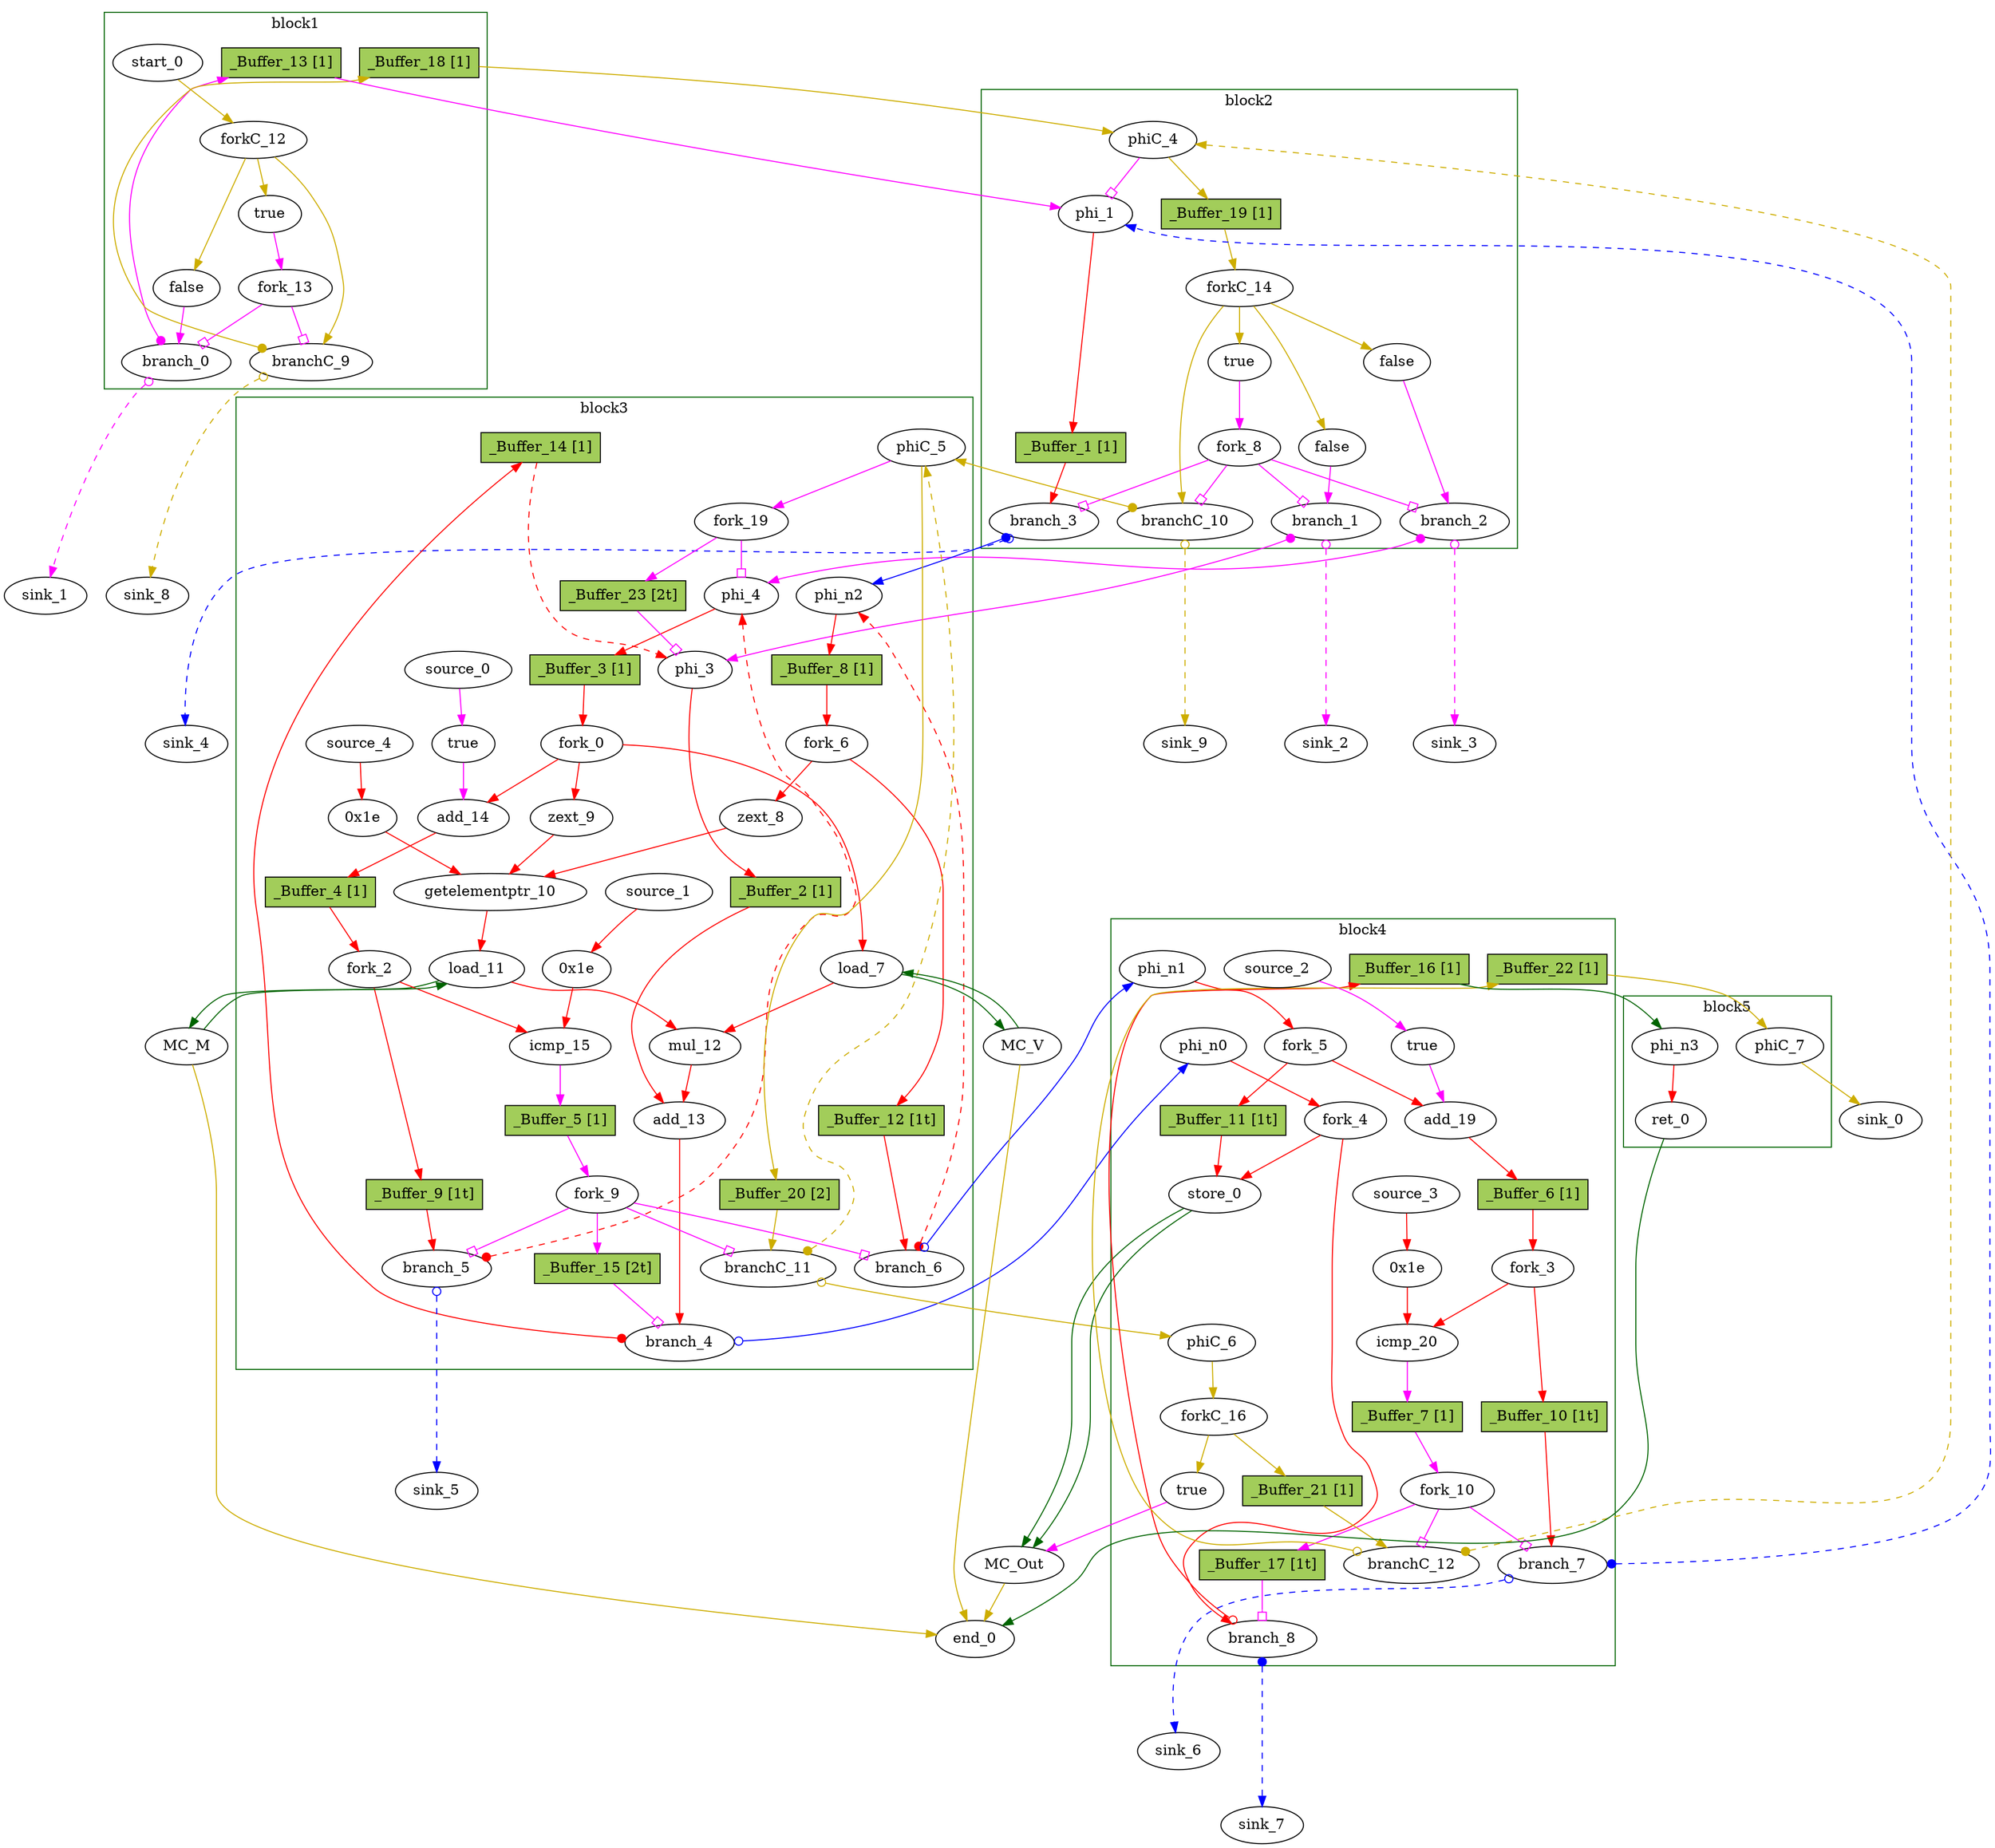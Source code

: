 // Number of blocks: 105
// Number of channels: 160
Digraph G {

  // Blocks
subgraph cluster_1 {
color = "darkgreen"
label = "block1"
  brCst_block1 [type=Constant, in="in1:1", out="out1:1", bbID = 1, value="0x1", label=true,  shape=oval];
  cst_0 [type=Constant, in="in1:1", out="out1:1", bbID = 1, value="0x0", label=false,  shape=oval];
  branch_0 [type=Branch, in="in1:1 in2?:1", out="out1+:1 out2-:1", bbID = 1,  shape=oval];
  start_0 [type=Entry, in="in1:0", out="out1:0", bbID = 1,  shape=oval];
  forkC_12 [type=Fork, in="in1:0", out="out1:0 out2:0 out3:0", bbID = 1,  shape=oval];
  branchC_9 [type=Branch, in="in1:0 in2?:1", out="out1+:0 out2-:0", bbID = 1,  shape=oval];
  fork_13 [type=Fork, in="in1:1", out="out1:1 out2:1", bbID = 1,  shape=oval];
  _Buffer_13 [type=Buffer, in="in1:1", out="out1:1", bbID = 1, slots=1, transparent=false, label="_Buffer_13 [1]",  shape=box, style=filled, fillcolor=darkolivegreen3, height = 0.4];
  _Buffer_18 [type=Buffer, in="in1:0", out="out1:0", bbID = 1, slots=1, transparent=false, label="_Buffer_18 [1]",  shape=box, style=filled, fillcolor=darkolivegreen3, height = 0.4];
}
subgraph cluster_2 {
color = "darkgreen"
label = "block2"
  phi_1 [type=Mux, in="in1?:1 in2:5 in3:5", out="out1:5", delay=1.918, bbID = 2,  shape=oval];
  brCst_block2 [type=Constant, in="in1:1", out="out1:1", bbID = 2, value="0x1", label=true,  shape=oval];
  cst_1 [type=Constant, in="in1:1", out="out1:1", bbID = 2, value="0x0", label=false,  shape=oval];
  cst_2 [type=Constant, in="in1:1", out="out1:1", bbID = 2, value="0x0", label=false,  shape=oval];
  branch_1 [type=Branch, in="in1:1 in2?:1", out="out1+:1 out2-:1", bbID = 2,  shape=oval];
  branch_2 [type=Branch, in="in1:1 in2?:1", out="out1+:1 out2-:1", bbID = 2,  shape=oval];
  branch_3 [type=Branch, in="in1:5 in2?:1", out="out1+:5 out2-:5", bbID = 2,  shape=oval];
  fork_8 [type=Fork, in="in1:1", out="out1:1 out2:1 out3:1 out4:1", bbID = 2,  shape=oval];
  phiC_4 [type=CntrlMerge, in="in1:0 in2:0", out="out1:0 out2?:1", delay=1.842, bbID = 2,  shape=oval];
  forkC_14 [type=Fork, in="in1:0", out="out1:0 out2:0 out3:0 out4:0", bbID = 2,  shape=oval];
  branchC_10 [type=Branch, in="in1:0 in2?:1", out="out1+:0 out2-:0", bbID = 2,  shape=oval];
  _Buffer_1 [type=Buffer, in="in1:5", out="out1:5", bbID = 2, slots=1, transparent=false, label="_Buffer_1 [1]",  shape=box, style=filled, fillcolor=darkolivegreen3, height = 0.4];
  _Buffer_19 [type=Buffer, in="in1:0", out="out1:0", bbID = 2, slots=1, transparent=false, label="_Buffer_19 [1]",  shape=box, style=filled, fillcolor=darkolivegreen3, height = 0.4];
}
subgraph cluster_3 {
color = "darkgreen"
label = "block3"
  phi_3 [type=Mux, in="in1?:1 in2:32 in3:32", out="out1:32", delay=1.918, bbID = 3, retimingDiff=2,  shape=oval];
  phi_4 [type=Mux, in="in1?:1 in2:5 in3:5", out="out1:5", delay=1.918, bbID = 3,  shape=oval];
  load_7 [type=Operator, in="in1:32 in2:5", out="out1:32 out2:5", op = "mc_load_op", delay=1.503, latency=2, bbID = 3, portID = 0, offset = 0, retimingDiff=0.666667,  shape=oval];
  zext_8 [type=Operator, in="in1:5", out="out1:5", op = "zext_op", bbID = 3, retimingDiff=0.333333,  shape=oval];
  zext_9 [type=Operator, in="in1:5", out="out1:5", op = "zext_op", bbID = 3, retimingDiff=0.333333,  shape=oval];
  getelementptr_10 [type=Operator, in="in1:32 in2:32 in3:32", out="out1:32", op = "getelementptr_op", delay=2.914, constants=1, bbID = 3, retimingDiff=0.333333,  shape=oval];
  load_11 [type=Operator, in="in1:32 in2:32", out="out1:32 out2:32", op = "mc_load_op", delay=1.503, latency=2, bbID = 3, portID = 0, offset = 0, retimingDiff=0.666667,  shape=oval];
  mul_12 [type=Operator, in="in1:32 in2:32", out="out1:32", op = "mul_op", delay=2.914, latency=4, bbID = 3, retimingDiff=1.33333,  shape=oval];
  add_13 [type=Operator, in="in1:32 in2:32", out="out1:32", op = "add_op", delay=2.974, bbID = 3, retimingDiff=2.33333,  shape=oval];
  cst_3 [type=Constant, in="in1:1", out="out1:1", bbID = 3, value="0x1", label=true, retimingDiff=0.333333,  shape=oval];
  add_14 [type=Operator, in="in1:5 in2:5", out="out1:5", op = "add_op", delay=2.974, bbID = 3, retimingDiff=0.333333,  shape=oval];
  cst_4 [type=Constant, in="in1:5", out="out1:5", bbID = 3, value="0x1e", label="0x1e", retimingDiff=0.666667,  shape=oval];
  icmp_15 [type=Operator, in="in1:5 in2:5", out="out1:1", op = "icmp_ult_op", delay=3.42, bbID = 3, retimingDiff=0.666667,  shape=oval];
  cst_7 [type=Constant, in="in1:5", out="out1:5", bbID = 3, value="0x1e", label="0x1e", retimingDiff=0.333333,  shape=oval];
  phi_n2 [type=Merge, in="in1:5 in2:5", out="out1:5", delay=1.918, bbID = 3,  shape=oval];
  fork_0 [type=Fork, in="in1:5", out="out1:5 out2:5 out3:5", bbID = 3, retimingDiff=0.333333,  shape=oval];
  fork_2 [type=Fork, in="in1:5", out="out1:5 out2:5", bbID = 3, retimingDiff=0.666667,  shape=oval];
  fork_6 [type=Fork, in="in1:5", out="out1:5 out2:5", bbID = 3, retimingDiff=0.333333,  shape=oval];
  branch_4 [type=Branch, in="in1:32 in2?:1", out="out1+:32 out2-:32", bbID = 3, retimingDiff=2.33333,  shape=oval];
  branch_5 [type=Branch, in="in1:5 in2?:1", out="out1+:5 out2-:5", bbID = 3, retimingDiff=1,  shape=oval];
  branch_6 [type=Branch, in="in1:5 in2?:1", out="out1+:5 out2-:5", bbID = 3, retimingDiff=1,  shape=oval];
  fork_9 [type=Fork, in="in1:1", out="out1:1 out2:1 out3:1 out4:1", bbID = 3, retimingDiff=1,  shape=oval];
  phiC_5 [type=CntrlMerge, in="in1:0 in2:0", out="out1:0 out2?:1", delay=1.842, bbID = 3,  shape=oval];
  branchC_11 [type=Branch, in="in1:0 in2?:1", out="out1+:0 out2-:0", bbID = 3, retimingDiff=1,  shape=oval];
  source_0 [type=Source, out="out1:1", bbID = 3, retimingDiff=0.333333,  shape=oval];
  source_1 [type=Source, out="out1:5", bbID = 3, retimingDiff=0.666667,  shape=oval];
  source_4 [type=Source, out="out1:5", bbID = 3, retimingDiff=0.333333,  shape=oval];
  fork_19 [type=Fork, in="in1:1", out="out1:1 out2:1", bbID = 3,  shape=oval];
  _Buffer_2 [type=Buffer, in="in1:32", out="out1:32", bbID = 3, slots=1, transparent=false, label="_Buffer_2 [1]",  shape=box, style=filled, fillcolor=darkolivegreen3, height = 0.4];
  _Buffer_3 [type=Buffer, in="in1:5", out="out1:5", bbID = 3, slots=1, transparent=false, label="_Buffer_3 [1]",  shape=box, style=filled, fillcolor=darkolivegreen3, height = 0.4];
  _Buffer_4 [type=Buffer, in="in1:5", out="out1:5", bbID = 3, slots=1, transparent=false, label="_Buffer_4 [1]",  shape=box, style=filled, fillcolor=darkolivegreen3, height = 0.4];
  _Buffer_5 [type=Buffer, in="in1:1", out="out1:1", bbID = 3, slots=1, transparent=false, label="_Buffer_5 [1]",  shape=box, style=filled, fillcolor=darkolivegreen3, height = 0.4];
  _Buffer_8 [type=Buffer, in="in1:5", out="out1:5", bbID = 3, slots=1, transparent=false, label="_Buffer_8 [1]",  shape=box, style=filled, fillcolor=darkolivegreen3, height = 0.4];
  _Buffer_9 [type=Buffer, in="in1:5", out="out1:5", bbID = 3, slots=1, transparent=true, label="_Buffer_9 [1t]",  shape=box, style=filled, fillcolor=darkolivegreen3, height = 0.4];
  _Buffer_12 [type=Buffer, in="in1:5", out="out1:5", bbID = 3, slots=1, transparent=true, label="_Buffer_12 [1t]",  shape=box, style=filled, fillcolor=darkolivegreen3, height = 0.4];
  _Buffer_14 [type=Buffer, in="in1:32", out="out1:32", bbID = 3, slots=1, transparent=false, label="_Buffer_14 [1]",  shape=box, style=filled, fillcolor=darkolivegreen3, height = 0.4];
  _Buffer_15 [type=Buffer, in="in1:1", out="out1:1", bbID = 3, slots=2, transparent=true, label="_Buffer_15 [2t]",  shape=box, style=filled, fillcolor=darkolivegreen3, height = 0.4];
  _Buffer_20 [type=Buffer, in="in1:0", out="out1:0", bbID = 3, slots=2, transparent=false, label="_Buffer_20 [2]",  shape=box, style=filled, fillcolor=darkolivegreen3, height = 0.4];
  _Buffer_23 [type=Buffer, in="in1:1", out="out1:1", bbID = 3, slots=2, transparent=true, label="_Buffer_23 [2t]",  shape=box, style=filled, fillcolor=darkolivegreen3, height = 0.4];
}
subgraph cluster_4 {
color = "darkgreen"
label = "block4"
  store_0 [type=Operator, in="in1:32 in2:5", out="out1:32 out2:5", op = "mc_store_op", delay=0.779, bbID = 4, portID = 0, offset = 0,  shape=oval];
  cst_5 [type=Constant, in="in1:1", out="out1:1", bbID = 4, value="0x1", label=true,  shape=oval];
  add_19 [type=Operator, in="in1:5 in2:5", out="out1:5", op = "add_op", delay=2.974, bbID = 4,  shape=oval];
  cst_6 [type=Constant, in="in1:5", out="out1:5", bbID = 4, value="0x1e", label="0x1e",  shape=oval];
  icmp_20 [type=Operator, in="in1:5 in2:5", out="out1:1", op = "icmp_ult_op", delay=3.42, bbID = 4,  shape=oval];
  phi_n0 [type=Merge, in="in1:32", out="out1:32", bbID = 4,  shape=oval];
  phi_n1 [type=Merge, in="in1:5", out="out1:5", bbID = 4,  shape=oval];
  fork_3 [type=Fork, in="in1:5", out="out1:5 out2:5", bbID = 4,  shape=oval];
  fork_4 [type=Fork, in="in1:32", out="out1:32 out2:32", bbID = 4,  shape=oval];
  fork_5 [type=Fork, in="in1:5", out="out1:5 out2:5", bbID = 4,  shape=oval];
  branch_7 [type=Branch, in="in1:5 in2?:1", out="out1+:5 out2-:5", bbID = 4,  shape=oval];
  branch_8 [type=Branch, in="in1:32 in2?:1", out="out1+:32 out2-:32", bbID = 4,  shape=oval];
  fork_10 [type=Fork, in="in1:1", out="out1:1 out2:1 out3:1", bbID = 4,  shape=oval];
  cst_8 [type=Constant, in="in1:1", out="out1:1", bbID = 4, value="0x1", label=true,  shape=oval];
  phiC_6 [type=Merge, in="in1:0", out="out1:0", delay=1.842, bbID = 4,  shape=oval];
  forkC_16 [type=Fork, in="in1:0", out="out1:0 out2:0", bbID = 4,  shape=oval];
  branchC_12 [type=Branch, in="in1:0 in2?:1", out="out1+:0 out2-:0", bbID = 4,  shape=oval];
  source_2 [type=Source, out="out1:1", bbID = 4,  shape=oval];
  source_3 [type=Source, out="out1:5", bbID = 4,  shape=oval];
  _Buffer_6 [type=Buffer, in="in1:5", out="out1:5", bbID = 4, slots=1, transparent=false, label="_Buffer_6 [1]",  shape=box, style=filled, fillcolor=darkolivegreen3, height = 0.4];
  _Buffer_7 [type=Buffer, in="in1:1", out="out1:1", bbID = 4, slots=1, transparent=false, label="_Buffer_7 [1]",  shape=box, style=filled, fillcolor=darkolivegreen3, height = 0.4];
  _Buffer_10 [type=Buffer, in="in1:5", out="out1:5", bbID = 4, slots=1, transparent=true, label="_Buffer_10 [1t]",  shape=box, style=filled, fillcolor=darkolivegreen3, height = 0.4];
  _Buffer_11 [type=Buffer, in="in1:5", out="out1:5", bbID = 4, slots=1, transparent=true, label="_Buffer_11 [1t]",  shape=box, style=filled, fillcolor=darkolivegreen3, height = 0.4];
  _Buffer_16 [type=Buffer, in="in1:32", out="out1:32", bbID = 4, slots=1, transparent=false, label="_Buffer_16 [1]",  shape=box, style=filled, fillcolor=darkolivegreen3, height = 0.4];
  _Buffer_17 [type=Buffer, in="in1:1", out="out1:1", bbID = 4, slots=1, transparent=true, label="_Buffer_17 [1t]",  shape=box, style=filled, fillcolor=darkolivegreen3, height = 0.4];
  _Buffer_21 [type=Buffer, in="in1:0", out="out1:0", bbID = 4, slots=1, transparent=false, label="_Buffer_21 [1]",  shape=box, style=filled, fillcolor=darkolivegreen3, height = 0.4];
  _Buffer_22 [type=Buffer, in="in1:0", out="out1:0", bbID = 4, slots=1, transparent=false, label="_Buffer_22 [1]",  shape=box, style=filled, fillcolor=darkolivegreen3, height = 0.4];
}
subgraph cluster_5 {
color = "darkgreen"
label = "block5"
  ret_0 [type=Operator, in="in1:32", out="out1:32", op = "ret_op", bbID = 5,  shape=oval];
  phi_n3 [type=Merge, in="in1:32", out="out1:32", bbID = 5,  shape=oval];
  phiC_7 [type=Merge, in="in1:0", out="out1:0", delay=1.842, bbID = 5,  shape=oval];
}
  MC_V [type=MC, in="in1:5*l0a", out="out1:32*l0d out2:0*e", bbID = 0, memory = "V", bbcount = 0, ldcount = 1, stcount = 0, ];
  MC_M [type=MC, in="in1:32*l0a", out="out1:32*l0d out2:0*e", bbID = 0, memory = "M", bbcount = 0, ldcount = 1, stcount = 0, ];
  MC_Out [type=MC, in="in1:32*c0 in2:5*s0a in3:32*s0d", out="out1:0*e", bbID = 0, memory = "Out", bbcount = 1, ldcount = 0, stcount = 1, ];
  end_0 [type=Exit, in="in1:0*e in2:0*e in3:0*e in4:32", out="out1:32", bbID = 0,  shape=oval];
  sink_0 [type=Sink, in="in1:0", bbID = 0,  shape=oval];
  sink_1 [type=Sink, in="in1:1", bbID = 0,  shape=oval];
  sink_2 [type=Sink, in="in1:1", bbID = 0,  shape=oval];
  sink_3 [type=Sink, in="in1:1", bbID = 0,  shape=oval];
  sink_4 [type=Sink, in="in1:5", bbID = 0,  shape=oval];
  sink_5 [type=Sink, in="in1:5", bbID = 0,  shape=oval];
  sink_6 [type=Sink, in="in1:5", bbID = 0,  shape=oval];
  sink_7 [type=Sink, in="in1:32", bbID = 0,  shape=oval];
  sink_8 [type=Sink, in="in1:0", bbID = 0,  shape=oval];
  sink_9 [type=Sink, in="in1:0", bbID = 0,  shape=oval];

  // Channels
  brCst_block1 -> fork_13 [from=out1, to=in1, arrowhead=normal, color=magenta];
  cst_0 -> branch_0 [from=out1, to=in1, arrowhead=normal, color=magenta];
  phi_1 -> _Buffer_1 [from=out1, to=in1, arrowhead=normal, color=red];
  brCst_block2 -> fork_8 [from=out1, to=in1, arrowhead=normal, color=magenta];
  cst_1 -> branch_1 [from=out1, to=in1, arrowhead=normal, color=magenta];
  phi_3 -> _Buffer_2 [from=out1, to=in1, arrowhead=normal, color=red];
  cst_2 -> branch_2 [from=out1, to=in1, arrowhead=normal, color=magenta];
  phi_4 -> _Buffer_3 [from=out1, to=in1, arrowhead=normal, color=red];
  load_7 -> mul_12 [from=out1, to=in1, arrowhead=normal, color=red];
  load_7 -> MC_V [from=out2, to=in1, arrowhead=normal, color=darkgreen];
  zext_8 -> getelementptr_10 [from=out1, to=in1, arrowhead=normal, color=red];
  zext_9 -> getelementptr_10 [from=out1, to=in2, arrowhead=normal, color=red];
  getelementptr_10 -> load_11 [from=out1, to=in2, arrowhead=normal, color=red];
  load_11 -> mul_12 [from=out1, to=in2, arrowhead=normal, color=red];
  load_11 -> MC_M [from=out2, to=in1, arrowhead=normal, color=darkgreen];
  mul_12 -> add_13 [from=out1, to=in2, arrowhead=normal, color=red];
  add_13 -> branch_4 [from=out1, to=in1, arrowhead=normal, color=red];
  cst_3 -> add_14 [from=out1, to=in2, arrowhead=normal, color=magenta];
  add_14 -> _Buffer_4 [from=out1, to=in1, arrowhead=normal, color=red];
  cst_4 -> icmp_15 [from=out1, to=in2, arrowhead=normal, color=red];
  icmp_15 -> _Buffer_5 [from=out1, to=in1, arrowhead=normal, color=magenta];
  store_0 -> MC_Out [from=out2, to=in2, arrowhead=normal, color=darkgreen];
  store_0 -> MC_Out [from=out1, to=in3, arrowhead=normal, color=darkgreen];
  cst_5 -> add_19 [from=out1, to=in2, arrowhead=normal, color=magenta];
  add_19 -> _Buffer_6 [from=out1, to=in1, arrowhead=normal, color=red];
  cst_6 -> icmp_20 [from=out1, to=in2, arrowhead=normal, color=red];
  icmp_20 -> _Buffer_7 [from=out1, to=in1, arrowhead=normal, color=magenta];
  ret_0 -> end_0 [from=out1, to=in4, arrowhead=normal, color=darkgreen];
  cst_7 -> getelementptr_10 [from=out1, to=in3, arrowhead=normal, color=red];
  phi_n0 -> fork_4 [from=out1, to=in1, arrowhead=normal, color=red];
  phi_n1 -> fork_5 [from=out1, to=in1, arrowhead=normal, color=red];
  phi_n2 -> _Buffer_8 [from=out1, to=in1, arrowhead=normal, color=red];
  phi_n3 -> ret_0 [from=out1, to=in1, arrowhead=normal, color=red];
  fork_0 -> load_7 [from=out3, to=in2, arrowhead=normal, color=red];
  fork_0 -> zext_9 [from=out1, to=in1, arrowhead=normal, color=red];
  fork_0 -> add_14 [from=out2, to=in1, arrowhead=normal, color=red];
  fork_2 -> icmp_15 [from=out1, to=in1, arrowhead=normal, color=red];
  fork_2 -> _Buffer_9 [from=out2, to=in1, arrowhead=normal, color=red];
  fork_3 -> icmp_20 [from=out1, to=in1, arrowhead=normal, color=red];
  fork_3 -> _Buffer_10 [from=out2, to=in1, arrowhead=normal, color=red];
  fork_4 -> store_0 [from=out1, to=in1, arrowhead=normal, color=red];
  fork_4 -> branch_8 [from=out2, to=in1, arrowhead=normal, color=red];
  fork_5 -> _Buffer_11 [from=out1, to=in1, arrowhead=normal, color=red];
  fork_5 -> add_19 [from=out2, to=in1, arrowhead=normal, color=red];
  fork_6 -> zext_8 [from=out1, to=in1, arrowhead=normal, color=red];
  fork_6 -> _Buffer_12 [from=out2, to=in1, arrowhead=normal, color=red];
  branch_0 -> _Buffer_13 [from=out1, to=in1, dir=both, arrowtail=dot, arrowhead=normal, color=magenta, constraint=false];
  branch_0 -> sink_1 [from=out2, to=in1, dir=both, arrowtail=odot, arrowhead=normal, color=magenta, style=dashed, minlen = 3];
  branch_1 -> phi_3 [from=out1, to=in2, dir=both, arrowtail=dot, arrowhead=normal, color=magenta];
  branch_1 -> sink_2 [from=out2, to=in1, dir=both, arrowtail=odot, arrowhead=normal, color=magenta, style=dashed, minlen = 3];
  branch_2 -> phi_4 [from=out1, to=in2, dir=both, arrowtail=dot, arrowhead=normal, color=magenta];
  branch_2 -> sink_3 [from=out2, to=in1, dir=both, arrowtail=odot, arrowhead=normal, color=magenta, style=dashed, minlen = 3];
  branch_3 -> phi_n2 [from=out1, to=in1, dir=both, arrowtail=dot, arrowhead=normal, color=blue];
  branch_3 -> sink_4 [from=out2, to=in1, dir=both, arrowtail=odot, arrowhead=normal, color=blue, style=dashed, minlen = 3];
  fork_8 -> branch_1 [from=out3, to=in2, arrowhead=obox, color=magenta];
  fork_8 -> branch_2 [from=out2, to=in2, arrowhead=obox, color=magenta];
  fork_8 -> branch_3 [from=out1, to=in2, arrowhead=obox, color=magenta];
  fork_8 -> branchC_10 [from=out4, to=in2, arrowhead=obox, color=magenta];
  branch_4 -> _Buffer_14 [from=out1, to=in1, dir=both, arrowtail=dot, arrowhead=normal, color=red, constraint=false];
  branch_4 -> phi_n0 [from=out2, to=in1, dir=both, arrowtail=odot, arrowhead=normal, color=blue];
  branch_5 -> phi_4 [from=out1, to=in3, dir=both, arrowtail=dot, arrowhead=normal, color=red, constraint=false, style=dashed, minlen = 3];
  branch_5 -> sink_5 [from=out2, to=in1, dir=both, arrowtail=odot, arrowhead=normal, color=blue, style=dashed, minlen = 3];
  branch_6 -> phi_n1 [from=out2, to=in1, dir=both, arrowtail=odot, arrowhead=normal, color=blue];
  branch_6 -> phi_n2 [from=out1, to=in2, dir=both, arrowtail=dot, arrowhead=normal, color=red, constraint=false, style=dashed, minlen = 3];
  fork_9 -> _Buffer_15 [from=out3, to=in1, arrowhead=normal, color=magenta];
  fork_9 -> branch_5 [from=out2, to=in2, arrowhead=obox, color=magenta];
  fork_9 -> branch_6 [from=out1, to=in2, arrowhead=obox, color=magenta];
  fork_9 -> branchC_11 [from=out4, to=in2, arrowhead=obox, color=magenta];
  branch_7 -> phi_1 [from=out1, to=in3, dir=both, arrowtail=dot, arrowhead=normal, color=blue, style=dashed, minlen = 3];
  branch_7 -> sink_6 [from=out2, to=in1, dir=both, arrowtail=odot, arrowhead=normal, color=blue, style=dashed, minlen = 3];
  branch_8 -> _Buffer_16 [from=out2, to=in1, dir=both, arrowtail=odot, arrowhead=normal, color=red, constraint=false];
  branch_8 -> sink_7 [from=out1, to=in1, dir=both, arrowtail=dot, arrowhead=normal, color=blue, style=dashed, minlen = 3];
  fork_10 -> branch_7 [from=out2, to=in2, arrowhead=obox, color=magenta];
  fork_10 -> _Buffer_17 [from=out1, to=in1, arrowhead=normal, color=magenta];
  fork_10 -> branchC_12 [from=out3, to=in2, arrowhead=obox, color=magenta];
  MC_V -> load_7 [from=out1, to=in1, arrowhead=normal, color=darkgreen];
  MC_V -> end_0 [from=out2, to=in1, arrowhead=normal, color=gold3];
  MC_M -> load_11 [from=out1, to=in1, arrowhead=normal, color=darkgreen];
  MC_M -> end_0 [from=out2, to=in2, arrowhead=normal, color=gold3];
  MC_Out -> end_0 [from=out1, to=in3, arrowhead=normal, color=gold3];
  cst_8 -> MC_Out [from=out1, to=in1, arrowhead=normal, color=magenta];
  start_0 -> forkC_12 [from=out1, to=in1, arrowhead=normal, color=gold3];
  forkC_12 -> brCst_block1 [from=out3, to=in1, arrowhead=normal, color=gold3];
  forkC_12 -> cst_0 [from=out1, to=in1, arrowhead=normal, color=gold3];
  forkC_12 -> branchC_9 [from=out2, to=in1, arrowhead=normal, color=gold3];
  branchC_9 -> _Buffer_18 [from=out1, to=in1, dir=both, arrowtail=dot, arrowhead=normal, color=gold3, constraint=false];
  branchC_9 -> sink_8 [from=out2, to=in1, dir=both, arrowtail=odot, arrowhead=normal, color=gold3, style=dashed, minlen = 3];
  fork_13 -> branch_0 [from=out1, to=in2, arrowhead=obox, color=magenta];
  fork_13 -> branchC_9 [from=out2, to=in2, arrowhead=obox, color=magenta];
  phiC_4 -> phi_1 [from=out2, to=in1, arrowhead=obox, color=magenta];
  phiC_4 -> _Buffer_19 [from=out1, to=in1, arrowhead=normal, color=gold3];
  forkC_14 -> brCst_block2 [from=out4, to=in1, arrowhead=normal, color=gold3];
  forkC_14 -> cst_1 [from=out1, to=in1, arrowhead=normal, color=gold3];
  forkC_14 -> cst_2 [from=out2, to=in1, arrowhead=normal, color=gold3];
  forkC_14 -> branchC_10 [from=out3, to=in1, arrowhead=normal, color=gold3];
  branchC_10 -> phiC_5 [from=out1, to=in1, dir=both, arrowtail=dot, arrowhead=normal, color=gold3];
  branchC_10 -> sink_9 [from=out2, to=in1, dir=both, arrowtail=odot, arrowhead=normal, color=gold3, style=dashed, minlen = 3];
  phiC_5 -> _Buffer_20 [from=out1, to=in1, arrowhead=normal, color=gold3];
  phiC_5 -> fork_19 [from=out2, to=in1, arrowhead=normal, color=magenta];
  branchC_11 -> phiC_5 [from=out1, to=in2, dir=both, arrowtail=dot, arrowhead=normal, color=gold3, constraint=false, style=dashed, minlen = 3];
  branchC_11 -> phiC_6 [from=out2, to=in1, dir=both, arrowtail=odot, arrowhead=normal, color=gold3];
  phiC_6 -> forkC_16 [from=out1, to=in1, arrowhead=normal, color=gold3];
  forkC_16 -> cst_8 [from=out1, to=in1, arrowhead=normal, color=gold3];
  forkC_16 -> _Buffer_21 [from=out2, to=in1, arrowhead=normal, color=gold3];
  branchC_12 -> phiC_4 [from=out1, to=in2, dir=both, arrowtail=dot, arrowhead=normal, color=gold3, style=dashed, minlen = 3];
  branchC_12 -> _Buffer_22 [from=out2, to=in1, dir=both, arrowtail=odot, arrowhead=normal, color=gold3, constraint=false];
  phiC_7 -> sink_0 [from=out1, to=in1, arrowhead=normal, color=gold3];
  source_0 -> cst_3 [from=out1, to=in1, arrowhead=normal, color=magenta];
  source_1 -> cst_4 [from=out1, to=in1, arrowhead=normal, color=red];
  source_2 -> cst_5 [from=out1, to=in1, arrowhead=normal, color=magenta];
  source_3 -> cst_6 [from=out1, to=in1, arrowhead=normal, color=red];
  source_4 -> cst_7 [from=out1, to=in1, arrowhead=normal, color=red];
  fork_19 -> _Buffer_23 [from=out1, to=in1, arrowhead=normal, color=magenta];
  fork_19 -> phi_4 [from=out2, to=in1, arrowhead=obox, color=magenta];
  _Buffer_1 -> branch_3 [from=out1, to=in1, arrowhead=normal, color=red];
  _Buffer_2 -> add_13 [from=out1, to=in1, arrowhead=normal, color=red];
  _Buffer_3 -> fork_0 [from=out1, to=in1, arrowhead=normal, color=red];
  _Buffer_4 -> fork_2 [from=out1, to=in1, arrowhead=normal, color=red];
  _Buffer_5 -> fork_9 [from=out1, to=in1, arrowhead=normal, color=magenta];
  _Buffer_6 -> fork_3 [from=out1, to=in1, arrowhead=normal, color=red];
  _Buffer_7 -> fork_10 [from=out1, to=in1, arrowhead=normal, color=magenta];
  _Buffer_8 -> fork_6 [from=out1, to=in1, arrowhead=normal, color=red];
  _Buffer_9 -> branch_5 [from=out1, to=in1, arrowhead=normal, color=red];
  _Buffer_10 -> branch_7 [from=out1, to=in1, arrowhead=normal, color=red];
  _Buffer_11 -> store_0 [from=out1, to=in2, arrowhead=normal, color=red];
  _Buffer_12 -> branch_6 [from=out1, to=in1, arrowhead=normal, color=red];
  _Buffer_13 -> phi_1 [from=out1, to=in2, arrowhead=normal, color=magenta];
  _Buffer_14 -> phi_3 [from=out1, to=in3, arrowhead=normal, color=red, style=dashed, minlen = 3];
  _Buffer_15 -> branch_4 [from=out1, to=in2, arrowhead=obox, color=magenta];
  _Buffer_16 -> phi_n3 [from=out1, to=in1, arrowhead=normal, color=darkgreen];
  _Buffer_17 -> branch_8 [from=out1, to=in2, arrowhead=obox, color=magenta];
  _Buffer_18 -> phiC_4 [from=out1, to=in1, arrowhead=normal, color=gold3];
  _Buffer_19 -> forkC_14 [from=out1, to=in1, arrowhead=normal, color=gold3];
  _Buffer_20 -> branchC_11 [from=out1, to=in1, arrowhead=normal, color=gold3];
  _Buffer_21 -> branchC_12 [from=out1, to=in1, arrowhead=normal, color=gold3];
  _Buffer_22 -> phiC_7 [from=out1, to=in1, arrowhead=normal, color=gold3];
  _Buffer_23 -> phi_3 [from=out1, to=in1, arrowhead=obox, color=magenta];
}
